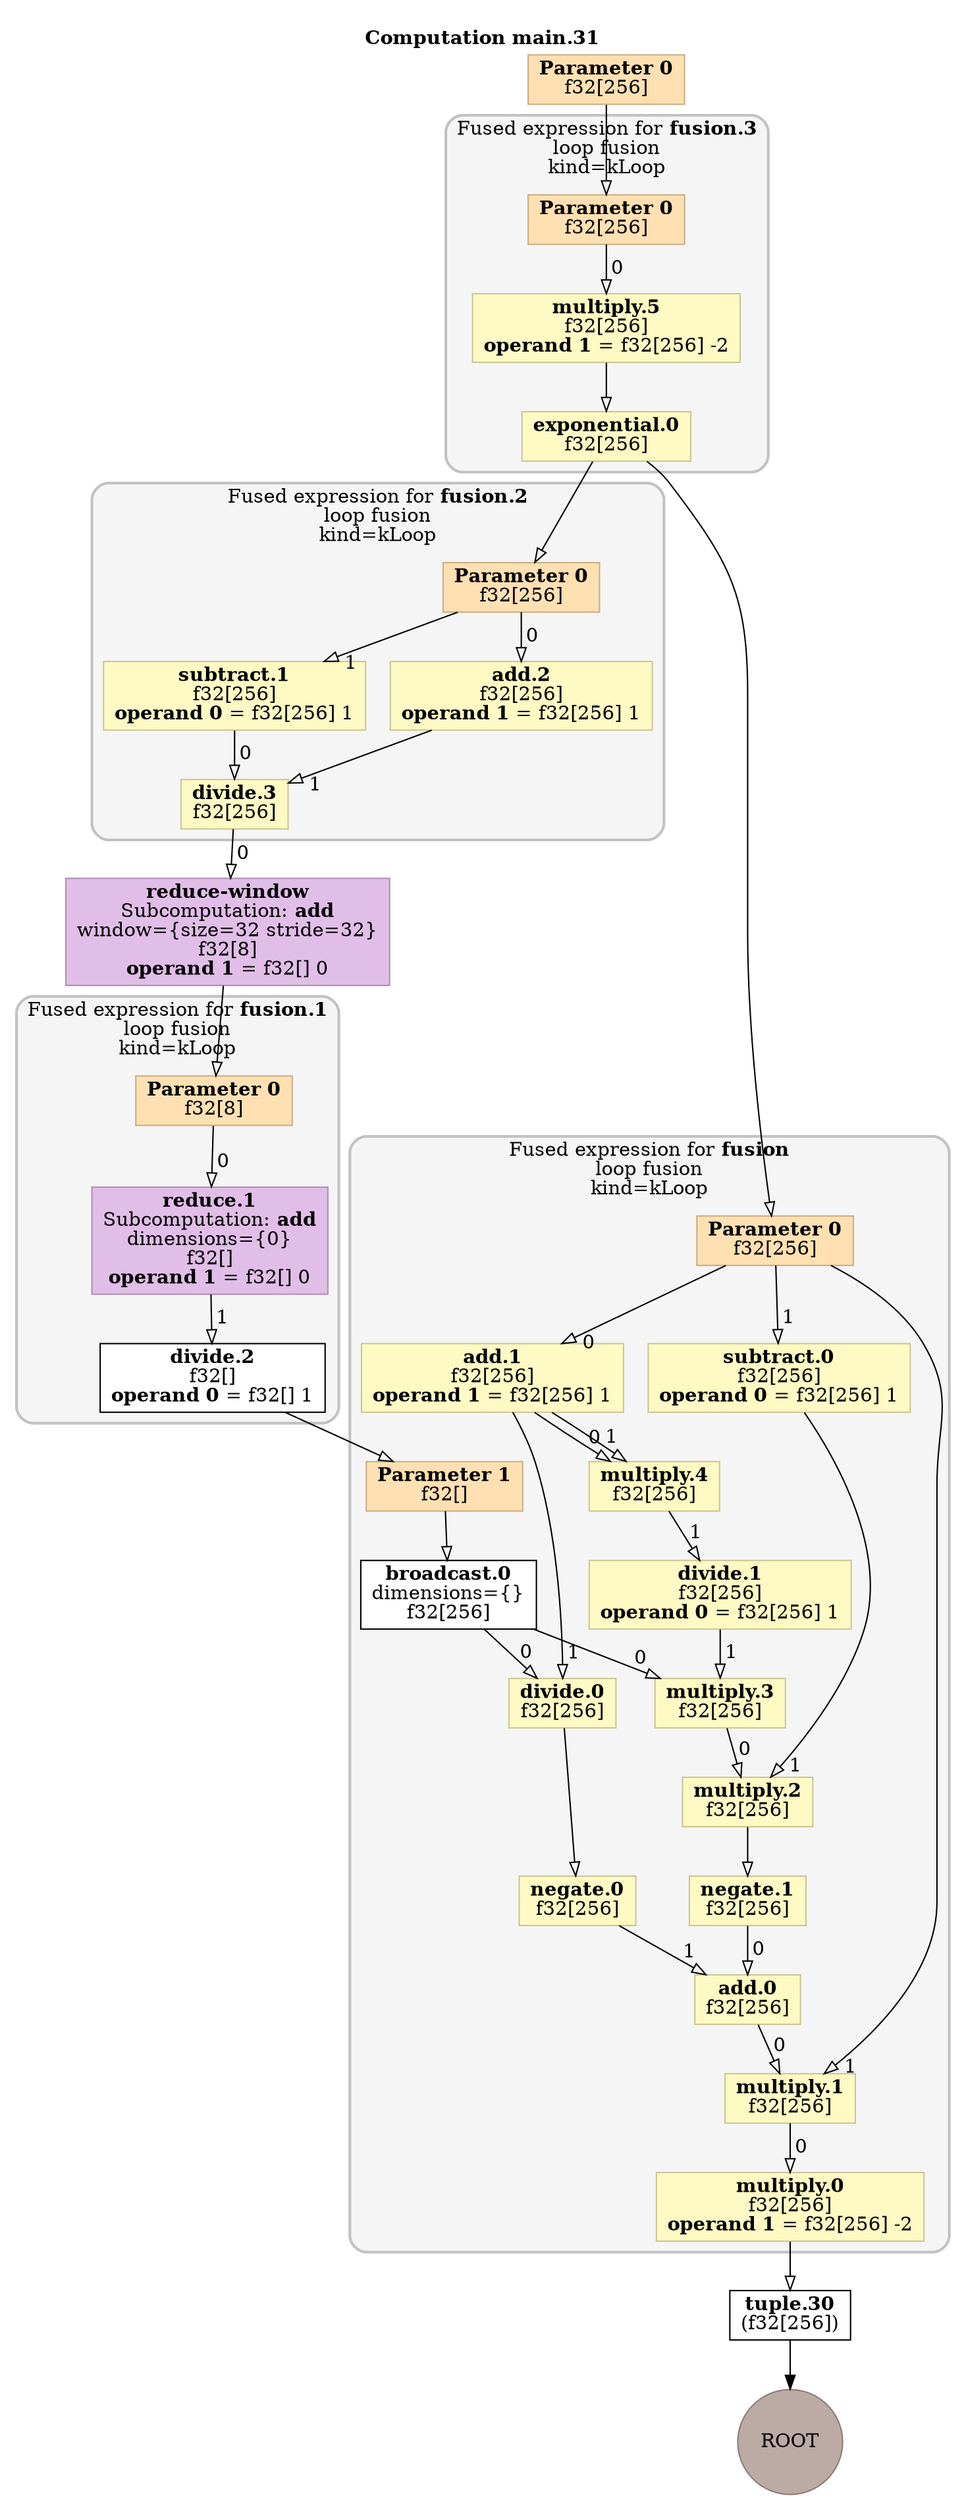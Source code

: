 digraph G {
rankdir = TB;
compound = true;
label = <<b><br/>Computation main.31</b>>;
labelloc = t;
// Disable the tooltip.  Interestingly, "" doesn't work!
tooltip = " ";
// DOT graphs accept a stylesheet as a URI.  So naturally, an inline
// stylesheet is a data URI!
stylesheet=<
  data:text/css,
  @import url(https://fonts.googleapis.com/css?family=Roboto:400,700);
  svg text {
    font-family: 'Roboto';
    font-size: 12px;
  }

    %23node2:hover ~ %23edge35 text { fill: %231976d2; }
  %23node2:hover ~ %23edge35 path { stroke: %231976d2; stroke-width: .2em; }
  %23node2:hover ~ %23edge35 polygon { fill: %231976d2; stroke: %231976d2; stroke-width: .2em; }

  %23node29:hover ~ %23edge35 text { fill: %23d32f2f; }
  %23node29:hover ~ %23edge35 path { stroke: %23d32f2f; stroke-width: .2em; }
  %23node29:hover ~ %23edge35 polygon { fill: %23d32f2f; stroke: %23d32f2f; stroke-width: .2em; }

  %23node28:hover ~ %23edge33 text { fill: %231976d2; }
  %23node28:hover ~ %23edge33 path { stroke: %231976d2; stroke-width: .2em; }
  %23node28:hover ~ %23edge33 polygon { fill: %231976d2; stroke: %231976d2; stroke-width: .2em; }

  %23node27:hover ~ %23edge33 text { fill: %23d32f2f; }
  %23node27:hover ~ %23edge33 path { stroke: %23d32f2f; stroke-width: .2em; }
  %23node27:hover ~ %23edge33 polygon { fill: %23d32f2f; stroke: %23d32f2f; stroke-width: .2em; }

  %23node27:hover ~ %23edge32 text { fill: %231976d2; }
  %23node27:hover ~ %23edge32 path { stroke: %231976d2; stroke-width: .2em; }
  %23node27:hover ~ %23edge32 polygon { fill: %231976d2; stroke: %231976d2; stroke-width: .2em; }

  %23node26:hover ~ %23edge32 text { fill: %23d32f2f; }
  %23node26:hover ~ %23edge32 path { stroke: %23d32f2f; stroke-width: .2em; }
  %23node26:hover ~ %23edge32 polygon { fill: %23d32f2f; stroke: %23d32f2f; stroke-width: .2em; }

  %23node25:hover ~ %23edge30 text { fill: %231976d2; }
  %23node25:hover ~ %23edge30 path { stroke: %231976d2; stroke-width: .2em; }
  %23node25:hover ~ %23edge30 polygon { fill: %231976d2; stroke: %231976d2; stroke-width: .2em; }

  %23node24:hover ~ %23edge30 text { fill: %23d32f2f; }
  %23node24:hover ~ %23edge30 path { stroke: %23d32f2f; stroke-width: .2em; }
  %23node24:hover ~ %23edge30 polygon { fill: %23d32f2f; stroke: %23d32f2f; stroke-width: .2em; }

  %23node25:hover ~ %23edge29 text { fill: %231976d2; }
  %23node25:hover ~ %23edge29 path { stroke: %231976d2; stroke-width: .2em; }
  %23node25:hover ~ %23edge29 polygon { fill: %231976d2; stroke: %231976d2; stroke-width: .2em; }

  %23node23:hover ~ %23edge29 text { fill: %23d32f2f; }
  %23node23:hover ~ %23edge29 path { stroke: %23d32f2f; stroke-width: .2em; }
  %23node23:hover ~ %23edge29 polygon { fill: %23d32f2f; stroke: %23d32f2f; stroke-width: .2em; }

  %23node23:hover ~ %23edge28 text { fill: %231976d2; }
  %23node23:hover ~ %23edge28 path { stroke: %231976d2; stroke-width: .2em; }
  %23node23:hover ~ %23edge28 polygon { fill: %231976d2; stroke: %231976d2; stroke-width: .2em; }

  %23node22:hover ~ %23edge28 text { fill: %23d32f2f; }
  %23node22:hover ~ %23edge28 path { stroke: %23d32f2f; stroke-width: .2em; }
  %23node22:hover ~ %23edge28 polygon { fill: %23d32f2f; stroke: %23d32f2f; stroke-width: .2em; }

  %23node21:hover ~ %23edge25 text { fill: %231976d2; }
  %23node21:hover ~ %23edge25 path { stroke: %231976d2; stroke-width: .2em; }
  %23node21:hover ~ %23edge25 polygon { fill: %231976d2; stroke: %231976d2; stroke-width: .2em; }

  %23node20:hover ~ %23edge25 text { fill: %23d32f2f; }
  %23node20:hover ~ %23edge25 path { stroke: %23d32f2f; stroke-width: .2em; }
  %23node20:hover ~ %23edge25 polygon { fill: %23d32f2f; stroke: %23d32f2f; stroke-width: .2em; }

  %23node19:hover ~ %23edge23 text { fill: %231976d2; }
  %23node19:hover ~ %23edge23 path { stroke: %231976d2; stroke-width: .2em; }
  %23node19:hover ~ %23edge23 polygon { fill: %231976d2; stroke: %231976d2; stroke-width: .2em; }

  %23node18:hover ~ %23edge23 text { fill: %23d32f2f; }
  %23node18:hover ~ %23edge23 path { stroke: %23d32f2f; stroke-width: .2em; }
  %23node18:hover ~ %23edge23 polygon { fill: %23d32f2f; stroke: %23d32f2f; stroke-width: .2em; }

  %23clust2:hover ~ %23edge23 text { fill: %231976d2; }
  %23clust2:hover ~ %23edge23 path { stroke: %231976d2; stroke-width: .2em; }
  %23clust2:hover ~ %23edge23 polygon { fill: %231976d2; stroke: %231976d2; stroke-width: .2em; }

  %23clust1:hover ~ %23edge23 text { fill: %23d32f2f; }
  %23clust1:hover ~ %23edge23 path { stroke: %23d32f2f; stroke-width: .2em; }
  %23clust1:hover ~ %23edge23 polygon { fill: %23d32f2f; stroke: %23d32f2f; stroke-width: .2em; }

  %23node24:hover ~ %23edge27 text { fill: %231976d2; }
  %23node24:hover ~ %23edge27 path { stroke: %231976d2; stroke-width: .2em; }
  %23node24:hover ~ %23edge27 polygon { fill: %231976d2; stroke: %231976d2; stroke-width: .2em; }

  %23node22:hover ~ %23edge27 text { fill: %23d32f2f; }
  %23node22:hover ~ %23edge27 path { stroke: %23d32f2f; stroke-width: .2em; }
  %23node22:hover ~ %23edge27 polygon { fill: %23d32f2f; stroke: %23d32f2f; stroke-width: .2em; }

  %23node6:hover ~ %23edge4 text { fill: %231976d2; }
  %23node6:hover ~ %23edge4 path { stroke: %231976d2; stroke-width: .2em; }
  %23node6:hover ~ %23edge4 polygon { fill: %231976d2; stroke: %231976d2; stroke-width: .2em; }

  %23node5:hover ~ %23edge4 text { fill: %23d32f2f; }
  %23node5:hover ~ %23edge4 path { stroke: %23d32f2f; stroke-width: .2em; }
  %23node5:hover ~ %23edge4 polygon { fill: %23d32f2f; stroke: %23d32f2f; stroke-width: .2em; }

  %23node26:hover ~ %23edge22 text { fill: %231976d2; }
  %23node26:hover ~ %23edge22 path { stroke: %231976d2; stroke-width: .2em; }
  %23node26:hover ~ %23edge22 polygon { fill: %231976d2; stroke: %231976d2; stroke-width: .2em; }

  %23node17:hover ~ %23edge22 text { fill: %23d32f2f; }
  %23node17:hover ~ %23edge22 path { stroke: %23d32f2f; stroke-width: .2em; }
  %23node17:hover ~ %23edge22 polygon { fill: %23d32f2f; stroke: %23d32f2f; stroke-width: .2em; }

  %23clust4:hover ~ %23edge22 text { fill: %231976d2; }
  %23clust4:hover ~ %23edge22 path { stroke: %231976d2; stroke-width: .2em; }
  %23clust4:hover ~ %23edge22 polygon { fill: %231976d2; stroke: %231976d2; stroke-width: .2em; }

  %23clust1:hover ~ %23edge22 text { fill: %23d32f2f; }
  %23clust1:hover ~ %23edge22 path { stroke: %23d32f2f; stroke-width: .2em; }
  %23clust1:hover ~ %23edge22 polygon { fill: %23d32f2f; stroke: %23d32f2f; stroke-width: .2em; }

  %23node16:hover ~ %23edge13 text { fill: %231976d2; }
  %23node16:hover ~ %23edge13 path { stroke: %231976d2; stroke-width: .2em; }
  %23node16:hover ~ %23edge13 polygon { fill: %231976d2; stroke: %231976d2; stroke-width: .2em; }

  %23node10:hover ~ %23edge13 text { fill: %23d32f2f; }
  %23node10:hover ~ %23edge13 path { stroke: %23d32f2f; stroke-width: .2em; }
  %23node10:hover ~ %23edge13 polygon { fill: %23d32f2f; stroke: %23d32f2f; stroke-width: .2em; }

  %23node14:hover ~ %23edge14 text { fill: %231976d2; }
  %23node14:hover ~ %23edge14 path { stroke: %231976d2; stroke-width: .2em; }
  %23node14:hover ~ %23edge14 polygon { fill: %231976d2; stroke: %231976d2; stroke-width: .2em; }

  %23node11:hover ~ %23edge14 text { fill: %23d32f2f; }
  %23node11:hover ~ %23edge14 path { stroke: %23d32f2f; stroke-width: .2em; }
  %23node11:hover ~ %23edge14 polygon { fill: %23d32f2f; stroke: %23d32f2f; stroke-width: .2em; }

  %23node18:hover ~ %23edge19 text { fill: %231976d2; }
  %23node18:hover ~ %23edge19 path { stroke: %231976d2; stroke-width: .2em; }
  %23node18:hover ~ %23edge19 polygon { fill: %231976d2; stroke: %231976d2; stroke-width: .2em; }

  %23node14:hover ~ %23edge19 text { fill: %23d32f2f; }
  %23node14:hover ~ %23edge19 path { stroke: %23d32f2f; stroke-width: .2em; }
  %23node14:hover ~ %23edge19 polygon { fill: %23d32f2f; stroke: %23d32f2f; stroke-width: .2em; }

  %23node3:hover ~ %23edge26 text { fill: %231976d2; }
  %23node3:hover ~ %23edge26 path { stroke: %231976d2; stroke-width: .2em; }
  %23node3:hover ~ %23edge26 polygon { fill: %231976d2; stroke: %231976d2; stroke-width: .2em; }

  %23node21:hover ~ %23edge26 text { fill: %23d32f2f; }
  %23node21:hover ~ %23edge26 path { stroke: %23d32f2f; stroke-width: .2em; }
  %23node21:hover ~ %23edge26 polygon { fill: %23d32f2f; stroke: %23d32f2f; stroke-width: .2em; }

  %23clust2:hover ~ %23edge26 text { fill: %23d32f2f; }
  %23clust2:hover ~ %23edge26 path { stroke: %23d32f2f; stroke-width: .2em; }
  %23clust2:hover ~ %23edge26 polygon { fill: %23d32f2f; stroke: %23d32f2f; stroke-width: .2em; }

  %23node15:hover ~ %23edge10 text { fill: %231976d2; }
  %23node15:hover ~ %23edge10 path { stroke: %231976d2; stroke-width: .2em; }
  %23node15:hover ~ %23edge10 polygon { fill: %231976d2; stroke: %231976d2; stroke-width: .2em; }

  %23node8:hover ~ %23edge10 text { fill: %23d32f2f; }
  %23node8:hover ~ %23edge10 path { stroke: %23d32f2f; stroke-width: .2em; }
  %23node8:hover ~ %23edge10 polygon { fill: %23d32f2f; stroke: %23d32f2f; stroke-width: .2em; }

  %23node11:hover ~ %23edge12 text { fill: %231976d2; }
  %23node11:hover ~ %23edge12 path { stroke: %231976d2; stroke-width: .2em; }
  %23node11:hover ~ %23edge12 polygon { fill: %231976d2; stroke: %231976d2; stroke-width: .2em; }

  %23node10:hover ~ %23edge12 text { fill: %23d32f2f; }
  %23node10:hover ~ %23edge12 path { stroke: %23d32f2f; stroke-width: .2em; }
  %23node10:hover ~ %23edge12 polygon { fill: %23d32f2f; stroke: %23d32f2f; stroke-width: .2em; }

  %23node12:hover ~ %23edge15 text { fill: %231976d2; }
  %23node12:hover ~ %23edge15 path { stroke: %231976d2; stroke-width: .2em; }
  %23node12:hover ~ %23edge15 polygon { fill: %231976d2; stroke: %231976d2; stroke-width: .2em; }

  %23node11:hover ~ %23edge15 text { fill: %23d32f2f; }
  %23node11:hover ~ %23edge15 path { stroke: %23d32f2f; stroke-width: .2em; }
  %23node11:hover ~ %23edge15 polygon { fill: %23d32f2f; stroke: %23d32f2f; stroke-width: .2em; }

  %23node17:hover ~ %23edge20 text { fill: %231976d2; }
  %23node17:hover ~ %23edge20 path { stroke: %231976d2; stroke-width: .2em; }
  %23node17:hover ~ %23edge20 polygon { fill: %231976d2; stroke: %231976d2; stroke-width: .2em; }

  %23node15:hover ~ %23edge20 text { fill: %23d32f2f; }
  %23node15:hover ~ %23edge20 path { stroke: %23d32f2f; stroke-width: .2em; }
  %23node15:hover ~ %23edge20 polygon { fill: %23d32f2f; stroke: %23d32f2f; stroke-width: .2em; }

  %23node20:hover ~ %23edge24 text { fill: %231976d2; }
  %23node20:hover ~ %23edge24 path { stroke: %231976d2; stroke-width: .2em; }
  %23node20:hover ~ %23edge24 polygon { fill: %231976d2; stroke: %231976d2; stroke-width: .2em; }

  %23node19:hover ~ %23edge24 text { fill: %23d32f2f; }
  %23node19:hover ~ %23edge24 path { stroke: %23d32f2f; stroke-width: .2em; }
  %23node19:hover ~ %23edge24 polygon { fill: %23d32f2f; stroke: %23d32f2f; stroke-width: .2em; }

  %23node1:hover ~ %23edge34 text { fill: %231976d2; }
  %23node1:hover ~ %23edge34 path { stroke: %231976d2; stroke-width: .2em; }
  %23node1:hover ~ %23edge34 polygon { fill: %231976d2; stroke: %231976d2; stroke-width: .2em; }

  %23node28:hover ~ %23edge34 text { fill: %23d32f2f; }
  %23node28:hover ~ %23edge34 path { stroke: %23d32f2f; stroke-width: .2em; }
  %23node28:hover ~ %23edge34 polygon { fill: %23d32f2f; stroke: %23d32f2f; stroke-width: .2em; }

  %23clust4:hover ~ %23edge34 text { fill: %23d32f2f; }
  %23clust4:hover ~ %23edge34 path { stroke: %23d32f2f; stroke-width: .2em; }
  %23clust4:hover ~ %23edge34 polygon { fill: %23d32f2f; stroke: %23d32f2f; stroke-width: .2em; }

  %23node17:hover ~ %23edge21 text { fill: %231976d2; }
  %23node17:hover ~ %23edge21 path { stroke: %231976d2; stroke-width: .2em; }
  %23node17:hover ~ %23edge21 polygon { fill: %231976d2; stroke: %231976d2; stroke-width: .2em; }

  %23node16:hover ~ %23edge21 text { fill: %23d32f2f; }
  %23node16:hover ~ %23edge21 path { stroke: %23d32f2f; stroke-width: .2em; }
  %23node16:hover ~ %23edge21 polygon { fill: %23d32f2f; stroke: %23d32f2f; stroke-width: .2em; }

  %23node8:hover ~ %23edge8 text { fill: %231976d2; }
  %23node8:hover ~ %23edge8 path { stroke: %231976d2; stroke-width: .2em; }
  %23node8:hover ~ %23edge8 polygon { fill: %231976d2; stroke: %231976d2; stroke-width: .2em; }

  %23node7:hover ~ %23edge8 text { fill: %23d32f2f; }
  %23node7:hover ~ %23edge8 path { stroke: %23d32f2f; stroke-width: .2em; }
  %23node7:hover ~ %23edge8 polygon { fill: %23d32f2f; stroke: %23d32f2f; stroke-width: .2em; }

  %23node26:hover ~ %23edge31 text { fill: %231976d2; }
  %23node26:hover ~ %23edge31 path { stroke: %231976d2; stroke-width: .2em; }
  %23node26:hover ~ %23edge31 polygon { fill: %231976d2; stroke: %231976d2; stroke-width: .2em; }

  %23node25:hover ~ %23edge31 text { fill: %23d32f2f; }
  %23node25:hover ~ %23edge31 path { stroke: %23d32f2f; stroke-width: .2em; }
  %23node25:hover ~ %23edge31 polygon { fill: %23d32f2f; stroke: %23d32f2f; stroke-width: .2em; }

  %23clust4:hover ~ %23edge31 text { fill: %231976d2; }
  %23clust4:hover ~ %23edge31 path { stroke: %231976d2; stroke-width: .2em; }
  %23clust4:hover ~ %23edge31 polygon { fill: %231976d2; stroke: %231976d2; stroke-width: .2em; }

  %23clust3:hover ~ %23edge31 text { fill: %23d32f2f; }
  %23clust3:hover ~ %23edge31 path { stroke: %23d32f2f; stroke-width: .2em; }
  %23clust3:hover ~ %23edge31 polygon { fill: %23d32f2f; stroke: %23d32f2f; stroke-width: .2em; }

  %23node7:hover ~ %23edge7 text { fill: %231976d2; }
  %23node7:hover ~ %23edge7 path { stroke: %231976d2; stroke-width: .2em; }
  %23node7:hover ~ %23edge7 polygon { fill: %231976d2; stroke: %231976d2; stroke-width: .2em; }

  %23node6:hover ~ %23edge7 text { fill: %23d32f2f; }
  %23node6:hover ~ %23edge7 path { stroke: %23d32f2f; stroke-width: .2em; }
  %23node6:hover ~ %23edge7 polygon { fill: %23d32f2f; stroke: %23d32f2f; stroke-width: .2em; }

  %23node15:hover ~ %23edge17 text { fill: %231976d2; }
  %23node15:hover ~ %23edge17 path { stroke: %231976d2; stroke-width: .2em; }
  %23node15:hover ~ %23edge17 polygon { fill: %231976d2; stroke: %231976d2; stroke-width: .2em; }

  %23node13:hover ~ %23edge17 text { fill: %23d32f2f; }
  %23node13:hover ~ %23edge17 path { stroke: %23d32f2f; stroke-width: .2em; }
  %23node13:hover ~ %23edge17 polygon { fill: %23d32f2f; stroke: %23d32f2f; stroke-width: .2em; }

  %23node15:hover ~ %23edge18 text { fill: %231976d2; }
  %23node15:hover ~ %23edge18 path { stroke: %231976d2; stroke-width: .2em; }
  %23node15:hover ~ %23edge18 polygon { fill: %231976d2; stroke: %231976d2; stroke-width: .2em; }

  %23node13:hover ~ %23edge18 text { fill: %23d32f2f; }
  %23node13:hover ~ %23edge18 path { stroke: %23d32f2f; stroke-width: .2em; }
  %23node13:hover ~ %23edge18 polygon { fill: %23d32f2f; stroke: %23d32f2f; stroke-width: .2em; }

  %23node14:hover ~ %23edge9 text { fill: %231976d2; }
  %23node14:hover ~ %23edge9 path { stroke: %231976d2; stroke-width: .2em; }
  %23node14:hover ~ %23edge9 polygon { fill: %231976d2; stroke: %231976d2; stroke-width: .2em; }

  %23node8:hover ~ %23edge9 text { fill: %23d32f2f; }
  %23node8:hover ~ %23edge9 path { stroke: %23d32f2f; stroke-width: .2em; }
  %23node8:hover ~ %23edge9 polygon { fill: %23d32f2f; stroke: %23d32f2f; stroke-width: .2em; }

  %23node17:hover ~ %23edge5 text { fill: %231976d2; }
  %23node17:hover ~ %23edge5 path { stroke: %231976d2; stroke-width: .2em; }
  %23node17:hover ~ %23edge5 polygon { fill: %231976d2; stroke: %231976d2; stroke-width: .2em; }

  %23node5:hover ~ %23edge5 text { fill: %23d32f2f; }
  %23node5:hover ~ %23edge5 path { stroke: %23d32f2f; stroke-width: .2em; }
  %23node5:hover ~ %23edge5 polygon { fill: %23d32f2f; stroke: %23d32f2f; stroke-width: .2em; }

  %23node5:hover ~ %23edge3 text { fill: %231976d2; }
  %23node5:hover ~ %23edge3 path { stroke: %231976d2; stroke-width: .2em; }
  %23node5:hover ~ %23edge3 polygon { fill: %231976d2; stroke: %231976d2; stroke-width: .2em; }

  %23node4:hover ~ %23edge3 text { fill: %23d32f2f; }
  %23node4:hover ~ %23edge3 path { stroke: %23d32f2f; stroke-width: .2em; }
  %23node4:hover ~ %23edge3 polygon { fill: %23d32f2f; stroke: %23d32f2f; stroke-width: .2em; }

  %23node9:hover ~ %23edge6 text { fill: %231976d2; }
  %23node9:hover ~ %23edge6 path { stroke: %231976d2; stroke-width: .2em; }
  %23node9:hover ~ %23edge6 polygon { fill: %231976d2; stroke: %231976d2; stroke-width: .2em; }

  %23node6:hover ~ %23edge6 text { fill: %23d32f2f; }
  %23node6:hover ~ %23edge6 path { stroke: %23d32f2f; stroke-width: .2em; }
  %23node6:hover ~ %23edge6 polygon { fill: %23d32f2f; stroke: %23d32f2f; stroke-width: .2em; }

  %23node4:hover ~ %23edge1 text { fill: %231976d2; }
  %23node4:hover ~ %23edge1 path { stroke: %231976d2; stroke-width: .2em; }
  %23node4:hover ~ %23edge1 polygon { fill: %231976d2; stroke: %231976d2; stroke-width: .2em; }

  %23node2:hover ~ %23edge1 text { fill: %23d32f2f; }
  %23node2:hover ~ %23edge1 path { stroke: %23d32f2f; stroke-width: .2em; }
  %23node2:hover ~ %23edge1 polygon { fill: %23d32f2f; stroke: %23d32f2f; stroke-width: .2em; }

  %23clust1:hover ~ %23edge1 text { fill: %231976d2; }
  %23clust1:hover ~ %23edge1 path { stroke: %231976d2; stroke-width: .2em; }
  %23clust1:hover ~ %23edge1 polygon { fill: %231976d2; stroke: %231976d2; stroke-width: .2em; }

  %23node22:hover ~ %23edge2 text { fill: %231976d2; }
  %23node22:hover ~ %23edge2 path { stroke: %231976d2; stroke-width: .2em; }
  %23node22:hover ~ %23edge2 polygon { fill: %231976d2; stroke: %231976d2; stroke-width: .2em; }

  %23node3:hover ~ %23edge2 text { fill: %23d32f2f; }
  %23node3:hover ~ %23edge2 path { stroke: %23d32f2f; stroke-width: .2em; }
  %23node3:hover ~ %23edge2 polygon { fill: %23d32f2f; stroke: %23d32f2f; stroke-width: .2em; }

  %23clust3:hover ~ %23edge2 text { fill: %231976d2; }
  %23clust3:hover ~ %23edge2 path { stroke: %231976d2; stroke-width: .2em; }
  %23clust3:hover ~ %23edge2 polygon { fill: %231976d2; stroke: %231976d2; stroke-width: .2em; }

  %23node10:hover ~ %23edge11 text { fill: %231976d2; }
  %23node10:hover ~ %23edge11 path { stroke: %231976d2; stroke-width: .2em; }
  %23node10:hover ~ %23edge11 polygon { fill: %231976d2; stroke: %231976d2; stroke-width: .2em; }

  %23node9:hover ~ %23edge11 text { fill: %23d32f2f; }
  %23node9:hover ~ %23edge11 path { stroke: %23d32f2f; stroke-width: .2em; }
  %23node9:hover ~ %23edge11 polygon { fill: %23d32f2f; stroke: %23d32f2f; stroke-width: .2em; }

  %23node13:hover ~ %23edge16 text { fill: %231976d2; }
  %23node13:hover ~ %23edge16 path { stroke: %231976d2; stroke-width: .2em; }
  %23node13:hover ~ %23edge16 polygon { fill: %231976d2; stroke: %231976d2; stroke-width: .2em; }

  %23node12:hover ~ %23edge16 text { fill: %23d32f2f; }
  %23node12:hover ~ %23edge16 path { stroke: %23d32f2f; stroke-width: .2em; }
  %23node12:hover ~ %23edge16 polygon { fill: %23d32f2f; stroke: %23d32f2f; stroke-width: .2em; }

>

5997895792 [label=<<b>Parameter 0</b><br/>f32[256]>, shape=rect, tooltip="", style="filled", fontcolor="black", color="#cbae82", fillcolor="#ffe0b2"];
5997926704 [label=<<b>tuple.30</b><br/>(f32[256])>, shape=rect, tooltip="", style="filled", fontcolor="black", color="black", fillcolor="white"];
5994940048 [label=<<b>reduce-window</b><br/>Subcomputation: <b>add</b><br/>window={size=32 stride=32}<br/>f32[8]<br/><b>operand 1</b> = f32[] 0>, shape=rect, tooltip="", style="filled", fontcolor="black", color="#af8eb5", fillcolor="#e1bee7"];
subgraph cluster_5995550960 {
style="rounded,filled,bold"; fillcolor="#f5f5f5"; color="#c2c2c2;"
label = <Fused expression for <b>fusion</b><br/>loop fusion<br/>kind=kLoop>;
labelloc = t;
tooltip = " ";
5994943440 [label=<<b>multiply.0</b><br/>f32[256]<br/><b>operand 1</b> = f32[256] -2>, shape=rect, tooltip="xla_computation(dlfn)/jit(main)/mul
source: /Users/ezhang/Documents/projects/archax/2022-10-18-protos/main.py:10", style="filled", fontcolor="black", color="#cbc693", fillcolor="#fff9c4"];
5994946000 [label=<<b>multiply.1</b><br/>f32[256]>, shape=rect, tooltip="xla_computation(dlfn)/jit(main)/mul
source: /Users/ezhang/Documents/projects/archax/2022-10-18-protos/main.py:10", style="filled", fontcolor="black", color="#cbc693", fillcolor="#fff9c4"];
5994950448 [label=<<b>add.0</b><br/>f32[256]>, shape=rect, tooltip="xla_computation(dlfn)/jit(main)/add_any
source: /Users/ezhang/Documents/projects/archax/2022-10-18-protos/main.py:11", style="filled", fontcolor="black", color="#cbc693", fillcolor="#fff9c4"];
5994956080 [label=<<b>negate.0</b><br/>f32[256]>, shape=rect, tooltip="xla_computation(dlfn)/jit(main)/neg
source: /Users/ezhang/Documents/projects/archax/2022-10-18-protos/main.py:11", style="filled", fontcolor="black", color="#cbc693", fillcolor="#fff9c4"];
5994958192 [label=<<b>divide.0</b><br/>f32[256]>, shape=rect, tooltip="xla_computation(dlfn)/jit(main)/div
source: /Users/ezhang/Documents/projects/archax/2022-10-18-protos/main.py:11", style="filled", fontcolor="black", color="#cbc693", fillcolor="#fff9c4"];
5994962432 [label=<<b>negate.1</b><br/>f32[256]>, shape=rect, tooltip="xla_computation(dlfn)/jit(main)/neg
source: /Users/ezhang/Documents/projects/archax/2022-10-18-protos/main.py:11", style="filled", fontcolor="black", color="#cbc693", fillcolor="#fff9c4"];
5994967120 [label=<<b>multiply.2</b><br/>f32[256]>, shape=rect, tooltip="xla_computation(dlfn)/jit(main)/mul
source: /Users/ezhang/Documents/projects/archax/2022-10-18-protos/main.py:11", style="filled", fontcolor="black", color="#cbc693", fillcolor="#fff9c4"];
5994970736 [label=<<b>multiply.3</b><br/>f32[256]>, shape=rect, tooltip="xla_computation(dlfn)/jit(main)/mul
source: /Users/ezhang/Documents/projects/archax/2022-10-18-protos/main.py:11", style="filled", fontcolor="black", color="#cbc693", fillcolor="#fff9c4"];
5994974464 [label=<<b>divide.1</b><br/>f32[256]<br/><b>operand 0</b> = f32[256] 1>, shape=rect, tooltip="xla_computation(dlfn)/jit(main)/div
source: /Users/ezhang/Documents/projects/archax/2022-10-18-protos/main.py:11", style="filled", fontcolor="black", color="#cbc693", fillcolor="#fff9c4"];
5994977648 [label=<<b>multiply.4</b><br/>f32[256]>, shape=rect, tooltip="xla_computation(dlfn)/jit(main)/mul
source: /Users/ezhang/Documents/projects/archax/2022-10-18-protos/main.py:11", style="filled", fontcolor="black", color="#cbc693", fillcolor="#fff9c4"];
5994978928 [label=<<b>broadcast.0</b><br/>dimensions={}<br/>f32[256]>, shape=rect, tooltip="xla_computation(dlfn)/jit(main)/broadcast_in_dim[shape=(256,) broadcast_dimensions=()]
source: /Users/ezhang/Documents/projects/archax/2022-10-18-protos/main.py:15", style="filled", fontcolor="black", color="black", fillcolor="white"];
5994985056 [label=<<b>add.1</b><br/>f32[256]<br/><b>operand 1</b> = f32[256] 1>, shape=rect, tooltip="xla_computation(dlfn)/jit(main)/add
source: /Users/ezhang/Documents/projects/archax/2022-10-18-protos/main.py:11", style="filled", fontcolor="black", color="#cbc693", fillcolor="#fff9c4"];
5994989456 [label=<<b>subtract.0</b><br/>f32[256]<br/><b>operand 0</b> = f32[256] 1>, shape=rect, tooltip="xla_computation(dlfn)/jit(main)/sub
source: /Users/ezhang/Documents/projects/archax/2022-10-18-protos/main.py:11", style="filled", fontcolor="black", color="#cbc693", fillcolor="#fff9c4"];
5994994368 [label=<<b>Parameter 0</b><br/>f32[256]>, shape=rect, tooltip="", style="filled", fontcolor="black", color="#cbae82", fillcolor="#ffe0b2"];
5995001408 [label=<<b>Parameter 1</b><br/>f32[]>, shape=rect, tooltip="", style="filled", fontcolor="black", color="#cbae82", fillcolor="#ffe0b2"];

}  // cluster_5995550960

subgraph cluster_5995007216 {
style="rounded,filled,bold"; fillcolor="#f5f5f5"; color="#c2c2c2;"
label = <Fused expression for <b>fusion.1</b><br/>loop fusion<br/>kind=kLoop>;
labelloc = t;
tooltip = " ";
5995006144 [label=<<b>divide.2</b><br/>f32[]<br/><b>operand 0</b> = f32[] 1>, shape=rect, tooltip="xla_computation(dlfn)/jit(main)/div
source: /Users/ezhang/Documents/projects/archax/2022-10-18-protos/main.py:15", style="filled", fontcolor="black", color="black", fillcolor="white"];
5995010720 [label=<<b>reduce.1</b><br/>Subcomputation: <b>add</b><br/>dimensions={0}<br/>f32[]<br/><b>operand 1</b> = f32[] 0>, shape=rect, tooltip="xla_computation(dlfn)/jit(main)/reduce_sum[axes=(0,)]
source: /Users/ezhang/Documents/projects/archax/2022-10-18-protos/main.py:15", style="filled", fontcolor="black", color="#af8eb5", fillcolor="#e1bee7"];
5995017008 [label=<<b>Parameter 0</b><br/>f32[8]>, shape=rect, tooltip="", style="filled", fontcolor="black", color="#cbae82", fillcolor="#ffe0b2"];

}  // cluster_5995007216

subgraph cluster_5995020224 {
style="rounded,filled,bold"; fillcolor="#f5f5f5"; color="#c2c2c2;"
label = <Fused expression for <b>fusion.2</b><br/>loop fusion<br/>kind=kLoop>;
labelloc = t;
tooltip = " ";
5995018976 [label=<<b>divide.3</b><br/>f32[256]>, shape=rect, tooltip="xla_computation(dlfn)/jit(main)/div
source: /Users/ezhang/Documents/projects/archax/2022-10-18-protos/main.py:11", style="filled", fontcolor="black", color="#cbc693", fillcolor="#fff9c4"];
5995023152 [label=<<b>add.2</b><br/>f32[256]<br/><b>operand 1</b> = f32[256] 1>, shape=rect, tooltip="xla_computation(dlfn)/jit(main)/add
source: /Users/ezhang/Documents/projects/archax/2022-10-18-protos/main.py:11", style="filled", fontcolor="black", color="#cbc693", fillcolor="#fff9c4"];
5995026912 [label=<<b>subtract.1</b><br/>f32[256]<br/><b>operand 0</b> = f32[256] 1>, shape=rect, tooltip="xla_computation(dlfn)/jit(main)/sub
source: /Users/ezhang/Documents/projects/archax/2022-10-18-protos/main.py:11", style="filled", fontcolor="black", color="#cbc693", fillcolor="#fff9c4"];
5995028016 [label=<<b>Parameter 0</b><br/>f32[256]>, shape=rect, tooltip="", style="filled", fontcolor="black", color="#cbae82", fillcolor="#ffe0b2"];

}  // cluster_5995020224

subgraph cluster_5995036464 {
style="rounded,filled,bold"; fillcolor="#f5f5f5"; color="#c2c2c2;"
label = <Fused expression for <b>fusion.3</b><br/>loop fusion<br/>kind=kLoop>;
labelloc = t;
tooltip = " ";
5995035200 [label=<<b>exponential.0</b><br/>f32[256]>, shape=rect, tooltip="xla_computation(dlfn)/jit(main)/exp
source: /Users/ezhang/Documents/projects/archax/2022-10-18-protos/main.py:10", style="filled", fontcolor="black", color="#cbc693", fillcolor="#fff9c4"];
5995039136 [label=<<b>multiply.5</b><br/>f32[256]<br/><b>operand 1</b> = f32[256] -2>, shape=rect, tooltip="xla_computation(dlfn)/jit(main)/mul
source: /Users/ezhang/Documents/projects/archax/2022-10-18-protos/main.py:10", style="filled", fontcolor="black", color="#cbc693", fillcolor="#fff9c4"];
5995040112 [label=<<b>Parameter 0</b><br/>f32[256]>, shape=rect, tooltip="", style="filled", fontcolor="black", color="#cbae82", fillcolor="#ffe0b2"];

}  // cluster_5995036464

cluster_5997926448 [label=<ROOT>, shape=circle, tooltip=" ", style="filled", fontcolor="black", color="#8c7b75", fillcolor="#bcaaa4"];
5994943440 -> 5997926704 [arrowhead=empty tooltip="multiply.0 -> tuple.30" ];
5995018976 -> 5994940048 [arrowhead=empty tooltip="divide.3 -> reduce-window"  headlabel="0", labeldistance=2];
5994946000 -> 5994943440 [arrowhead=empty tooltip="multiply.1 -> multiply.0"  headlabel="0", labeldistance=2];
5994950448 -> 5994946000 [arrowhead=empty tooltip="add.0 -> multiply.1"  headlabel="0", labeldistance=2];
5994994368 -> 5994946000 [arrowhead=empty tooltip="param_0.2 -> multiply.1"  headlabel="1", labeldistance=2];
5994962432 -> 5994950448 [arrowhead=empty tooltip="negate.1 -> add.0"  headlabel="0", labeldistance=2];
5994956080 -> 5994950448 [arrowhead=empty tooltip="negate.0 -> add.0"  headlabel="1", labeldistance=2];
5994958192 -> 5994956080 [arrowhead=empty tooltip="divide.0 -> negate.0" ];
5994978928 -> 5994958192 [arrowhead=empty tooltip="broadcast.0 -> divide.0"  headlabel="0", labeldistance=2];
5994985056 -> 5994958192 [arrowhead=empty tooltip="add.1 -> divide.0"  headlabel="1", labeldistance=2];
5994967120 -> 5994962432 [arrowhead=empty tooltip="multiply.2 -> negate.1" ];
5994970736 -> 5994967120 [arrowhead=empty tooltip="multiply.3 -> multiply.2"  headlabel="0", labeldistance=2];
5994989456 -> 5994967120 [arrowhead=empty tooltip="subtract.0 -> multiply.2"  headlabel="1", labeldistance=2];
5994978928 -> 5994970736 [arrowhead=empty tooltip="broadcast.0 -> multiply.3"  headlabel="0", labeldistance=2];
5994974464 -> 5994970736 [arrowhead=empty tooltip="divide.1 -> multiply.3"  headlabel="1", labeldistance=2];
5994977648 -> 5994974464 [arrowhead=empty tooltip="multiply.4 -> divide.1"  headlabel="1", labeldistance=2];
5994985056 -> 5994977648 [arrowhead=empty tooltip="add.1 -> multiply.4"  headlabel="0", labeldistance=2];
5994985056 -> 5994977648 [arrowhead=empty tooltip="add.1 -> multiply.4"  headlabel="1", labeldistance=2];
5995001408 -> 5994978928 [arrowhead=empty tooltip="param_1.4 -> broadcast.0" ];
5994994368 -> 5994985056 [arrowhead=empty tooltip="param_0.2 -> add.1"  headlabel="0", labeldistance=2];
5994994368 -> 5994989456 [arrowhead=empty tooltip="param_0.2 -> subtract.0"  headlabel="1", labeldistance=2];
5995035200 -> 5994994368 [arrowhead=empty tooltip="exponential.0 -> param_0.2" ];
5995006144 -> 5995001408 [arrowhead=empty tooltip="divide.2 -> param_1.4" ];
5995010720 -> 5995006144 [arrowhead=empty tooltip="reduce.1 -> divide.2"  headlabel="1", labeldistance=2];
5995017008 -> 5995010720 [arrowhead=empty tooltip="param_0.4 -> reduce.1"  headlabel="0", labeldistance=2];
5994940048 -> 5995017008 [arrowhead=empty tooltip="reduce-window -> param_0.4" ];
5995026912 -> 5995018976 [arrowhead=empty tooltip="subtract.1 -> divide.3"  headlabel="0", labeldistance=2];
5995023152 -> 5995018976 [arrowhead=empty tooltip="add.2 -> divide.3"  headlabel="1", labeldistance=2];
5995028016 -> 5995023152 [arrowhead=empty tooltip="param_0.6 -> add.2"  headlabel="0", labeldistance=2];
5995028016 -> 5995026912 [arrowhead=empty tooltip="param_0.6 -> subtract.1"  headlabel="1", labeldistance=2];
5995035200 -> 5995028016 [arrowhead=empty tooltip="exponential.0 -> param_0.6" ];
5995039136 -> 5995035200 [arrowhead=empty tooltip="multiply.5 -> exponential.0" ];
5995040112 -> 5995039136 [arrowhead=empty tooltip="param_0.8 -> multiply.5"  headlabel="0", labeldistance=2];
5997895792 -> 5995040112 [arrowhead=empty tooltip="Arg_0.1 -> param_0.8" ];
5997926704 -> cluster_5997926448 [tooltip=" "];
}
